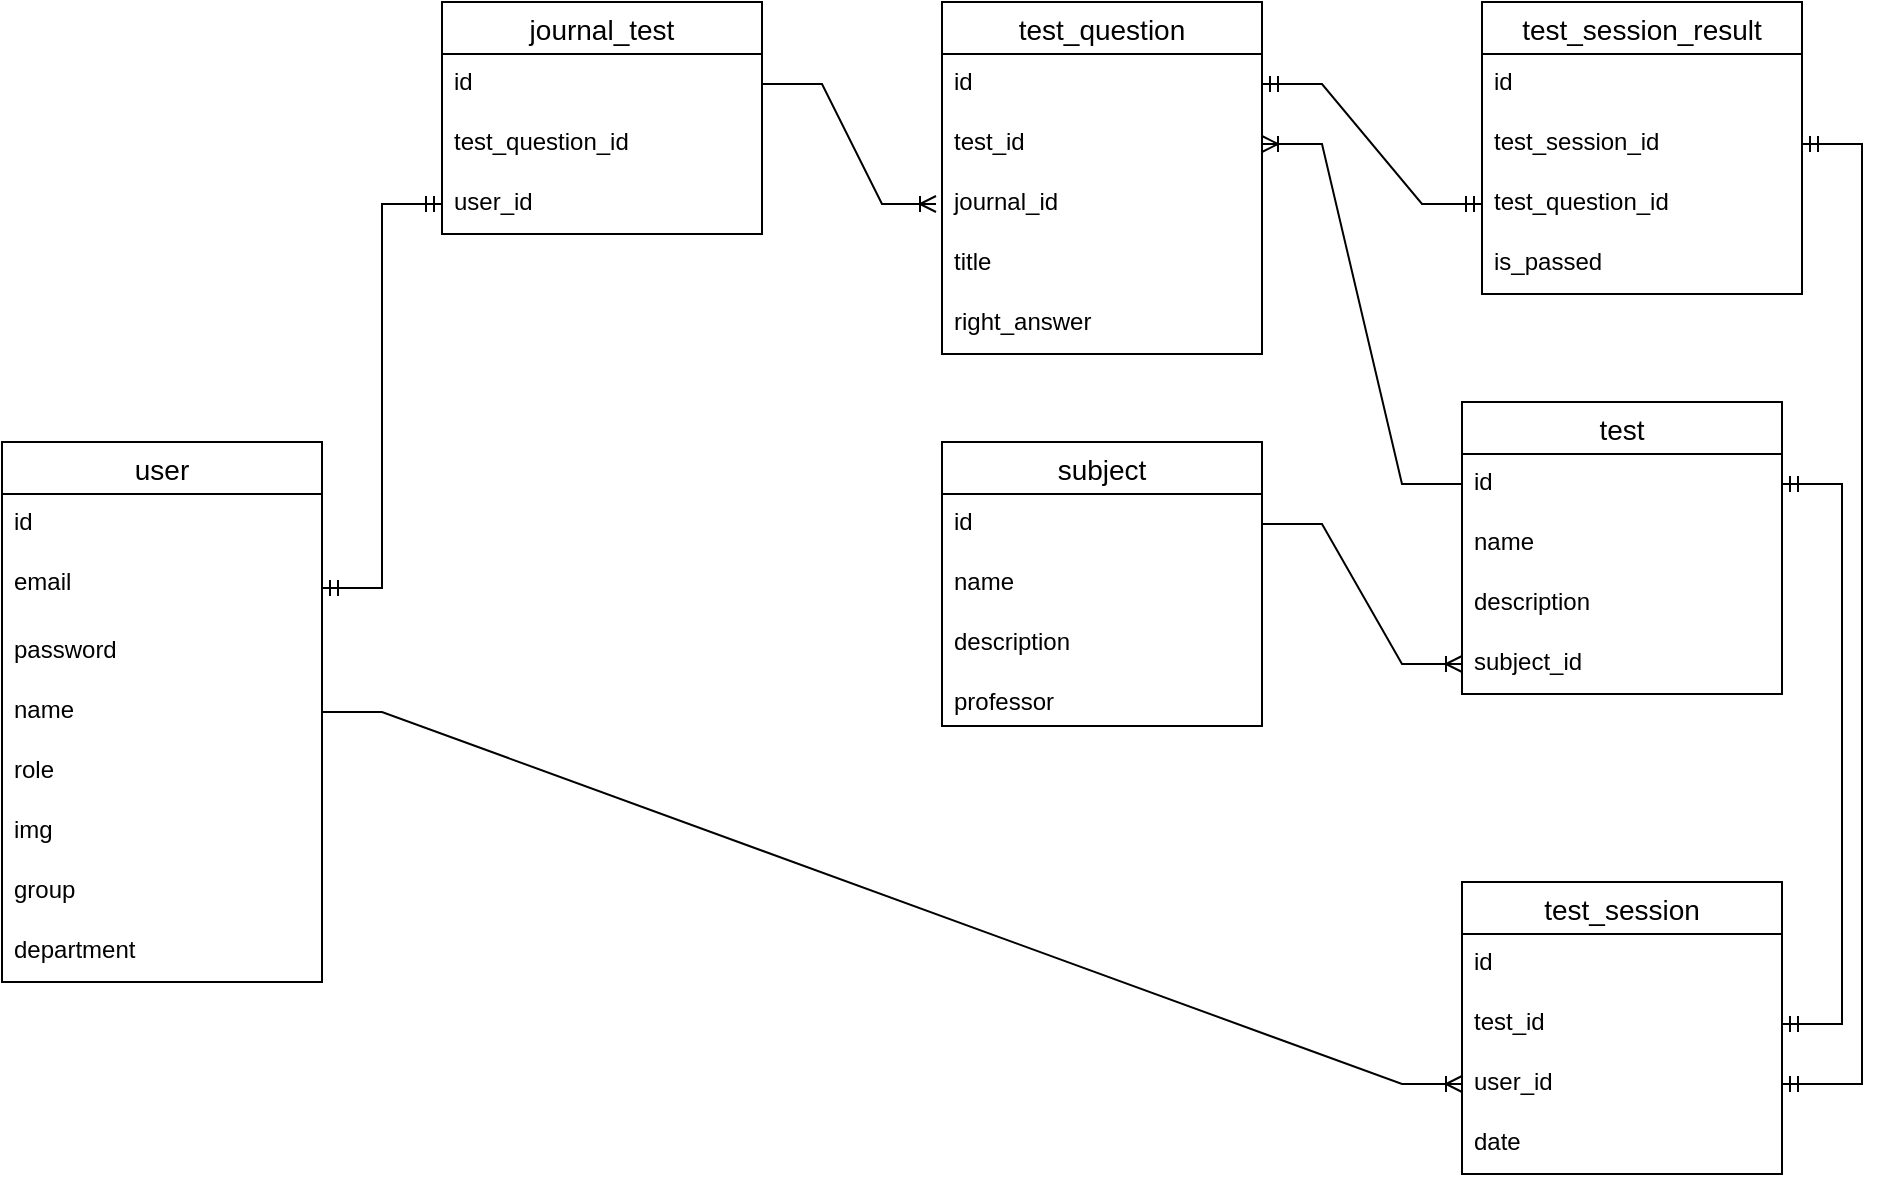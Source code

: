 <mxfile version="17.4.0" type="device"><diagram id="FZ3vTy1FY0aZLGxGNe2I" name="Page-1"><mxGraphModel dx="1221" dy="726" grid="1" gridSize="10" guides="1" tooltips="1" connect="1" arrows="1" fold="1" page="1" pageScale="1" pageWidth="827" pageHeight="1169" math="0" shadow="0"><root><mxCell id="0"/><mxCell id="1" parent="0"/><mxCell id="zBznAvGWuFNzS2p17CSw-1" value="user" style="swimlane;fontStyle=0;childLayout=stackLayout;horizontal=1;startSize=26;horizontalStack=0;resizeParent=1;resizeParentMax=0;resizeLast=0;collapsible=1;marginBottom=0;align=center;fontSize=14;" parent="1" vertex="1"><mxGeometry x="70" y="280" width="160" height="270" as="geometry"/></mxCell><mxCell id="zBznAvGWuFNzS2p17CSw-2" value="id&#10;&#10;" style="text;strokeColor=none;fillColor=none;spacingLeft=4;spacingRight=4;overflow=hidden;rotatable=0;points=[[0,0.5],[1,0.5]];portConstraint=eastwest;fontSize=12;" parent="zBznAvGWuFNzS2p17CSw-1" vertex="1"><mxGeometry y="26" width="160" height="30" as="geometry"/></mxCell><mxCell id="zBznAvGWuFNzS2p17CSw-3" value="email" style="text;strokeColor=none;fillColor=none;spacingLeft=4;spacingRight=4;overflow=hidden;rotatable=0;points=[[0,0.5],[1,0.5]];portConstraint=eastwest;fontSize=12;" parent="zBznAvGWuFNzS2p17CSw-1" vertex="1"><mxGeometry y="56" width="160" height="34" as="geometry"/></mxCell><mxCell id="zBznAvGWuFNzS2p17CSw-4" value="password" style="text;strokeColor=none;fillColor=none;spacingLeft=4;spacingRight=4;overflow=hidden;rotatable=0;points=[[0,0.5],[1,0.5]];portConstraint=eastwest;fontSize=12;" parent="zBznAvGWuFNzS2p17CSw-1" vertex="1"><mxGeometry y="90" width="160" height="30" as="geometry"/></mxCell><mxCell id="zBznAvGWuFNzS2p17CSw-7" value="name" style="text;strokeColor=none;fillColor=none;spacingLeft=4;spacingRight=4;overflow=hidden;rotatable=0;points=[[0,0.5],[1,0.5]];portConstraint=eastwest;fontSize=12;" parent="zBznAvGWuFNzS2p17CSw-1" vertex="1"><mxGeometry y="120" width="160" height="30" as="geometry"/></mxCell><mxCell id="zBznAvGWuFNzS2p17CSw-9" value="role" style="text;strokeColor=none;fillColor=none;spacingLeft=4;spacingRight=4;overflow=hidden;rotatable=0;points=[[0,0.5],[1,0.5]];portConstraint=eastwest;fontSize=12;" parent="zBznAvGWuFNzS2p17CSw-1" vertex="1"><mxGeometry y="150" width="160" height="30" as="geometry"/></mxCell><mxCell id="zBznAvGWuFNzS2p17CSw-21" value="img" style="text;strokeColor=none;fillColor=none;spacingLeft=4;spacingRight=4;overflow=hidden;rotatable=0;points=[[0,0.5],[1,0.5]];portConstraint=eastwest;fontSize=12;" parent="zBznAvGWuFNzS2p17CSw-1" vertex="1"><mxGeometry y="180" width="160" height="30" as="geometry"/></mxCell><mxCell id="zBznAvGWuFNzS2p17CSw-45" value="group" style="text;strokeColor=none;fillColor=none;spacingLeft=4;spacingRight=4;overflow=hidden;rotatable=0;points=[[0,0.5],[1,0.5]];portConstraint=eastwest;fontSize=12;" parent="zBznAvGWuFNzS2p17CSw-1" vertex="1"><mxGeometry y="210" width="160" height="30" as="geometry"/></mxCell><mxCell id="zBznAvGWuFNzS2p17CSw-44" value="department" style="text;strokeColor=none;fillColor=none;spacingLeft=4;spacingRight=4;overflow=hidden;rotatable=0;points=[[0,0.5],[1,0.5]];portConstraint=eastwest;fontSize=12;" parent="zBznAvGWuFNzS2p17CSw-1" vertex="1"><mxGeometry y="240" width="160" height="30" as="geometry"/></mxCell><mxCell id="zBznAvGWuFNzS2p17CSw-16" value="" style="edgeStyle=entityRelationEdgeStyle;fontSize=12;html=1;endArrow=ERmandOne;startArrow=ERmandOne;rounded=0;entryX=0;entryY=0.5;entryDx=0;entryDy=0;" parent="1" source="zBznAvGWuFNzS2p17CSw-3" target="zBznAvGWuFNzS2p17CSw-63" edge="1"><mxGeometry width="100" height="100" relative="1" as="geometry"><mxPoint x="250" y="250" as="sourcePoint"/><mxPoint x="290" y="101" as="targetPoint"/></mxGeometry></mxCell><mxCell id="zBznAvGWuFNzS2p17CSw-17" value="subject" style="swimlane;fontStyle=0;childLayout=stackLayout;horizontal=1;startSize=26;horizontalStack=0;resizeParent=1;resizeParentMax=0;resizeLast=0;collapsible=1;marginBottom=0;align=center;fontSize=14;" parent="1" vertex="1"><mxGeometry x="540" y="280" width="160" height="142" as="geometry"/></mxCell><mxCell id="zBznAvGWuFNzS2p17CSw-18" value="id" style="text;strokeColor=none;fillColor=none;spacingLeft=4;spacingRight=4;overflow=hidden;rotatable=0;points=[[0,0.5],[1,0.5]];portConstraint=eastwest;fontSize=12;" parent="zBznAvGWuFNzS2p17CSw-17" vertex="1"><mxGeometry y="26" width="160" height="30" as="geometry"/></mxCell><mxCell id="zBznAvGWuFNzS2p17CSw-19" value="name" style="text;strokeColor=none;fillColor=none;spacingLeft=4;spacingRight=4;overflow=hidden;rotatable=0;points=[[0,0.5],[1,0.5]];portConstraint=eastwest;fontSize=12;" parent="zBznAvGWuFNzS2p17CSw-17" vertex="1"><mxGeometry y="56" width="160" height="30" as="geometry"/></mxCell><mxCell id="zBznAvGWuFNzS2p17CSw-20" value="description" style="text;strokeColor=none;fillColor=none;spacingLeft=4;spacingRight=4;overflow=hidden;rotatable=0;points=[[0,0.5],[1,0.5]];portConstraint=eastwest;fontSize=12;" parent="zBznAvGWuFNzS2p17CSw-17" vertex="1"><mxGeometry y="86" width="160" height="30" as="geometry"/></mxCell><mxCell id="zBznAvGWuFNzS2p17CSw-57" value="professor" style="text;strokeColor=none;fillColor=none;spacingLeft=4;spacingRight=4;overflow=hidden;rotatable=0;points=[[0,0.5],[1,0.5]];portConstraint=eastwest;fontSize=12;" parent="zBznAvGWuFNzS2p17CSw-17" vertex="1"><mxGeometry y="116" width="160" height="26" as="geometry"/></mxCell><mxCell id="zBznAvGWuFNzS2p17CSw-22" value="test" style="swimlane;fontStyle=0;childLayout=stackLayout;horizontal=1;startSize=26;horizontalStack=0;resizeParent=1;resizeParentMax=0;resizeLast=0;collapsible=1;marginBottom=0;align=center;fontSize=14;" parent="1" vertex="1"><mxGeometry x="800" y="260" width="160" height="146" as="geometry"/></mxCell><mxCell id="zBznAvGWuFNzS2p17CSw-23" value="id" style="text;strokeColor=none;fillColor=none;spacingLeft=4;spacingRight=4;overflow=hidden;rotatable=0;points=[[0,0.5],[1,0.5]];portConstraint=eastwest;fontSize=12;" parent="zBznAvGWuFNzS2p17CSw-22" vertex="1"><mxGeometry y="26" width="160" height="30" as="geometry"/></mxCell><mxCell id="zBznAvGWuFNzS2p17CSw-24" value="name" style="text;strokeColor=none;fillColor=none;spacingLeft=4;spacingRight=4;overflow=hidden;rotatable=0;points=[[0,0.5],[1,0.5]];portConstraint=eastwest;fontSize=12;" parent="zBznAvGWuFNzS2p17CSw-22" vertex="1"><mxGeometry y="56" width="160" height="30" as="geometry"/></mxCell><mxCell id="zBznAvGWuFNzS2p17CSw-25" value="description" style="text;strokeColor=none;fillColor=none;spacingLeft=4;spacingRight=4;overflow=hidden;rotatable=0;points=[[0,0.5],[1,0.5]];portConstraint=eastwest;fontSize=12;" parent="zBznAvGWuFNzS2p17CSw-22" vertex="1"><mxGeometry y="86" width="160" height="30" as="geometry"/></mxCell><mxCell id="zBznAvGWuFNzS2p17CSw-37" value="subject_id" style="text;strokeColor=none;fillColor=none;spacingLeft=4;spacingRight=4;overflow=hidden;rotatable=0;points=[[0,0.5],[1,0.5]];portConstraint=eastwest;fontSize=12;" parent="zBznAvGWuFNzS2p17CSw-22" vertex="1"><mxGeometry y="116" width="160" height="30" as="geometry"/></mxCell><mxCell id="zBznAvGWuFNzS2p17CSw-38" value="" style="edgeStyle=entityRelationEdgeStyle;fontSize=12;html=1;endArrow=ERoneToMany;rounded=0;" parent="1" source="zBznAvGWuFNzS2p17CSw-18" target="zBznAvGWuFNzS2p17CSw-37" edge="1"><mxGeometry width="100" height="100" relative="1" as="geometry"><mxPoint x="721" y="358" as="sourcePoint"/><mxPoint x="821" y="258" as="targetPoint"/></mxGeometry></mxCell><mxCell id="zBznAvGWuFNzS2p17CSw-46" value="test_question" style="swimlane;fontStyle=0;childLayout=stackLayout;horizontal=1;startSize=26;horizontalStack=0;resizeParent=1;resizeParentMax=0;resizeLast=0;collapsible=1;marginBottom=0;align=center;fontSize=14;" parent="1" vertex="1"><mxGeometry x="540" y="60" width="160" height="176" as="geometry"/></mxCell><mxCell id="zBznAvGWuFNzS2p17CSw-47" value="id" style="text;strokeColor=none;fillColor=none;spacingLeft=4;spacingRight=4;overflow=hidden;rotatable=0;points=[[0,0.5],[1,0.5]];portConstraint=eastwest;fontSize=12;" parent="zBznAvGWuFNzS2p17CSw-46" vertex="1"><mxGeometry y="26" width="160" height="30" as="geometry"/></mxCell><mxCell id="zBznAvGWuFNzS2p17CSw-48" value="test_id" style="text;strokeColor=none;fillColor=none;spacingLeft=4;spacingRight=4;overflow=hidden;rotatable=0;points=[[0,0.5],[1,0.5]];portConstraint=eastwest;fontSize=12;" parent="zBznAvGWuFNzS2p17CSw-46" vertex="1"><mxGeometry y="56" width="160" height="30" as="geometry"/></mxCell><mxCell id="zBznAvGWuFNzS2p17CSw-49" value="journal_id" style="text;strokeColor=none;fillColor=none;spacingLeft=4;spacingRight=4;overflow=hidden;rotatable=0;points=[[0,0.5],[1,0.5]];portConstraint=eastwest;fontSize=12;" parent="zBznAvGWuFNzS2p17CSw-46" vertex="1"><mxGeometry y="86" width="160" height="30" as="geometry"/></mxCell><mxCell id="zBznAvGWuFNzS2p17CSw-52" value="title" style="text;strokeColor=none;fillColor=none;spacingLeft=4;spacingRight=4;overflow=hidden;rotatable=0;points=[[0,0.5],[1,0.5]];portConstraint=eastwest;fontSize=12;" parent="zBznAvGWuFNzS2p17CSw-46" vertex="1"><mxGeometry y="116" width="160" height="30" as="geometry"/></mxCell><mxCell id="zBznAvGWuFNzS2p17CSw-58" value="right_answer" style="text;strokeColor=none;fillColor=none;spacingLeft=4;spacingRight=4;overflow=hidden;rotatable=0;points=[[0,0.5],[1,0.5]];portConstraint=eastwest;fontSize=12;" parent="zBznAvGWuFNzS2p17CSw-46" vertex="1"><mxGeometry y="146" width="160" height="30" as="geometry"/></mxCell><mxCell id="zBznAvGWuFNzS2p17CSw-54" value="" style="edgeStyle=entityRelationEdgeStyle;fontSize=12;html=1;endArrow=ERoneToMany;rounded=0;" parent="1" source="zBznAvGWuFNzS2p17CSw-23" target="zBznAvGWuFNzS2p17CSw-48" edge="1"><mxGeometry width="100" height="100" relative="1" as="geometry"><mxPoint x="551" y="308" as="sourcePoint"/><mxPoint x="651" y="208" as="targetPoint"/></mxGeometry></mxCell><mxCell id="zBznAvGWuFNzS2p17CSw-60" value="journal_test" style="swimlane;fontStyle=0;childLayout=stackLayout;horizontal=1;startSize=26;horizontalStack=0;resizeParent=1;resizeParentMax=0;resizeLast=0;collapsible=1;marginBottom=0;align=center;fontSize=14;" parent="1" vertex="1"><mxGeometry x="290" y="60" width="160" height="116" as="geometry"/></mxCell><mxCell id="zBznAvGWuFNzS2p17CSw-61" value="id" style="text;strokeColor=none;fillColor=none;spacingLeft=4;spacingRight=4;overflow=hidden;rotatable=0;points=[[0,0.5],[1,0.5]];portConstraint=eastwest;fontSize=12;" parent="zBznAvGWuFNzS2p17CSw-60" vertex="1"><mxGeometry y="26" width="160" height="30" as="geometry"/></mxCell><mxCell id="zBznAvGWuFNzS2p17CSw-62" value="test_question_id" style="text;strokeColor=none;fillColor=none;spacingLeft=4;spacingRight=4;overflow=hidden;rotatable=0;points=[[0,0.5],[1,0.5]];portConstraint=eastwest;fontSize=12;" parent="zBznAvGWuFNzS2p17CSw-60" vertex="1"><mxGeometry y="56" width="160" height="30" as="geometry"/></mxCell><mxCell id="zBznAvGWuFNzS2p17CSw-63" value="user_id" style="text;strokeColor=none;fillColor=none;spacingLeft=4;spacingRight=4;overflow=hidden;rotatable=0;points=[[0,0.5],[1,0.5]];portConstraint=eastwest;fontSize=12;" parent="zBznAvGWuFNzS2p17CSw-60" vertex="1"><mxGeometry y="86" width="160" height="30" as="geometry"/></mxCell><mxCell id="zBznAvGWuFNzS2p17CSw-77" value="test_session" style="swimlane;fontStyle=0;childLayout=stackLayout;horizontal=1;startSize=26;horizontalStack=0;resizeParent=1;resizeParentMax=0;resizeLast=0;collapsible=1;marginBottom=0;align=center;fontSize=14;" parent="1" vertex="1"><mxGeometry x="800" y="500" width="160" height="146" as="geometry"/></mxCell><mxCell id="zBznAvGWuFNzS2p17CSw-78" value="id" style="text;strokeColor=none;fillColor=none;spacingLeft=4;spacingRight=4;overflow=hidden;rotatable=0;points=[[0,0.5],[1,0.5]];portConstraint=eastwest;fontSize=12;" parent="zBznAvGWuFNzS2p17CSw-77" vertex="1"><mxGeometry y="26" width="160" height="30" as="geometry"/></mxCell><mxCell id="zBznAvGWuFNzS2p17CSw-79" value="test_id" style="text;strokeColor=none;fillColor=none;spacingLeft=4;spacingRight=4;overflow=hidden;rotatable=0;points=[[0,0.5],[1,0.5]];portConstraint=eastwest;fontSize=12;" parent="zBznAvGWuFNzS2p17CSw-77" vertex="1"><mxGeometry y="56" width="160" height="30" as="geometry"/></mxCell><mxCell id="zBznAvGWuFNzS2p17CSw-80" value="user_id" style="text;strokeColor=none;fillColor=none;spacingLeft=4;spacingRight=4;overflow=hidden;rotatable=0;points=[[0,0.5],[1,0.5]];portConstraint=eastwest;fontSize=12;" parent="zBznAvGWuFNzS2p17CSw-77" vertex="1"><mxGeometry y="86" width="160" height="30" as="geometry"/></mxCell><mxCell id="zBznAvGWuFNzS2p17CSw-81" value="date" style="text;strokeColor=none;fillColor=none;spacingLeft=4;spacingRight=4;overflow=hidden;rotatable=0;points=[[0,0.5],[1,0.5]];portConstraint=eastwest;fontSize=12;" parent="zBznAvGWuFNzS2p17CSw-77" vertex="1"><mxGeometry y="116" width="160" height="30" as="geometry"/></mxCell><mxCell id="zBznAvGWuFNzS2p17CSw-82" value="test_session_result" style="swimlane;fontStyle=0;childLayout=stackLayout;horizontal=1;startSize=26;horizontalStack=0;resizeParent=1;resizeParentMax=0;resizeLast=0;collapsible=1;marginBottom=0;align=center;fontSize=14;" parent="1" vertex="1"><mxGeometry x="810" y="60" width="160" height="146" as="geometry"/></mxCell><mxCell id="zBznAvGWuFNzS2p17CSw-83" value="id" style="text;strokeColor=none;fillColor=none;spacingLeft=4;spacingRight=4;overflow=hidden;rotatable=0;points=[[0,0.5],[1,0.5]];portConstraint=eastwest;fontSize=12;" parent="zBznAvGWuFNzS2p17CSw-82" vertex="1"><mxGeometry y="26" width="160" height="30" as="geometry"/></mxCell><mxCell id="zBznAvGWuFNzS2p17CSw-84" value="test_session_id" style="text;strokeColor=none;fillColor=none;spacingLeft=4;spacingRight=4;overflow=hidden;rotatable=0;points=[[0,0.5],[1,0.5]];portConstraint=eastwest;fontSize=12;" parent="zBznAvGWuFNzS2p17CSw-82" vertex="1"><mxGeometry y="56" width="160" height="30" as="geometry"/></mxCell><mxCell id="zBznAvGWuFNzS2p17CSw-85" value="test_question_id" style="text;strokeColor=none;fillColor=none;spacingLeft=4;spacingRight=4;overflow=hidden;rotatable=0;points=[[0,0.5],[1,0.5]];portConstraint=eastwest;fontSize=12;" parent="zBznAvGWuFNzS2p17CSw-82" vertex="1"><mxGeometry y="86" width="160" height="30" as="geometry"/></mxCell><mxCell id="zBznAvGWuFNzS2p17CSw-86" value="is_passed" style="text;strokeColor=none;fillColor=none;spacingLeft=4;spacingRight=4;overflow=hidden;rotatable=0;points=[[0,0.5],[1,0.5]];portConstraint=eastwest;fontSize=12;" parent="zBznAvGWuFNzS2p17CSw-82" vertex="1"><mxGeometry y="116" width="160" height="30" as="geometry"/></mxCell><mxCell id="zBznAvGWuFNzS2p17CSw-87" value="" style="edgeStyle=entityRelationEdgeStyle;fontSize=12;html=1;endArrow=ERmandOne;startArrow=ERmandOne;rounded=0;exitX=1;exitY=0.5;exitDx=0;exitDy=0;" parent="1" source="zBznAvGWuFNzS2p17CSw-23" target="zBznAvGWuFNzS2p17CSw-79" edge="1"><mxGeometry width="100" height="100" relative="1" as="geometry"><mxPoint x="470" y="650" as="sourcePoint"/><mxPoint x="890" y="540" as="targetPoint"/></mxGeometry></mxCell><mxCell id="zBznAvGWuFNzS2p17CSw-89" value="" style="edgeStyle=entityRelationEdgeStyle;fontSize=12;html=1;endArrow=ERmandOne;startArrow=ERmandOne;rounded=0;" parent="1" source="zBznAvGWuFNzS2p17CSw-47" target="zBznAvGWuFNzS2p17CSw-85" edge="1"><mxGeometry width="100" height="100" relative="1" as="geometry"><mxPoint x="1100" y="510" as="sourcePoint"/><mxPoint x="1200" y="410" as="targetPoint"/></mxGeometry></mxCell><mxCell id="zBznAvGWuFNzS2p17CSw-90" value="" style="edgeStyle=entityRelationEdgeStyle;fontSize=15;html=1;endArrow=ERmandOne;startArrow=ERmandOne;rounded=0;endSize=6;jumpSize=30;strokeWidth=1;" parent="1" source="zBznAvGWuFNzS2p17CSw-84" target="zBznAvGWuFNzS2p17CSw-80" edge="1"><mxGeometry width="100" height="100" relative="1" as="geometry"><mxPoint x="1100" y="370" as="sourcePoint"/><mxPoint x="850" y="460" as="targetPoint"/></mxGeometry></mxCell><mxCell id="zBznAvGWuFNzS2p17CSw-91" value="" style="edgeStyle=entityRelationEdgeStyle;fontSize=12;html=1;endArrow=ERoneToMany;rounded=0;endSize=6;targetPerimeterSpacing=3;strokeWidth=1;jumpStyle=gap;jumpSize=31;" parent="1" source="zBznAvGWuFNzS2p17CSw-61" target="zBznAvGWuFNzS2p17CSw-49" edge="1"><mxGeometry width="100" height="100" relative="1" as="geometry"><mxPoint x="470" y="390" as="sourcePoint"/><mxPoint x="570" y="290" as="targetPoint"/></mxGeometry></mxCell><mxCell id="mbUdXrwIfWCw7gTw1CuD-1" value="" style="edgeStyle=entityRelationEdgeStyle;fontSize=12;html=1;endArrow=ERoneToMany;rounded=0;exitX=1;exitY=0.5;exitDx=0;exitDy=0;entryX=0;entryY=0.5;entryDx=0;entryDy=0;" edge="1" parent="1" source="zBznAvGWuFNzS2p17CSw-7" target="zBznAvGWuFNzS2p17CSw-80"><mxGeometry width="100" height="100" relative="1" as="geometry"><mxPoint x="490" y="370" as="sourcePoint"/><mxPoint x="590" y="270" as="targetPoint"/></mxGeometry></mxCell></root></mxGraphModel></diagram></mxfile>